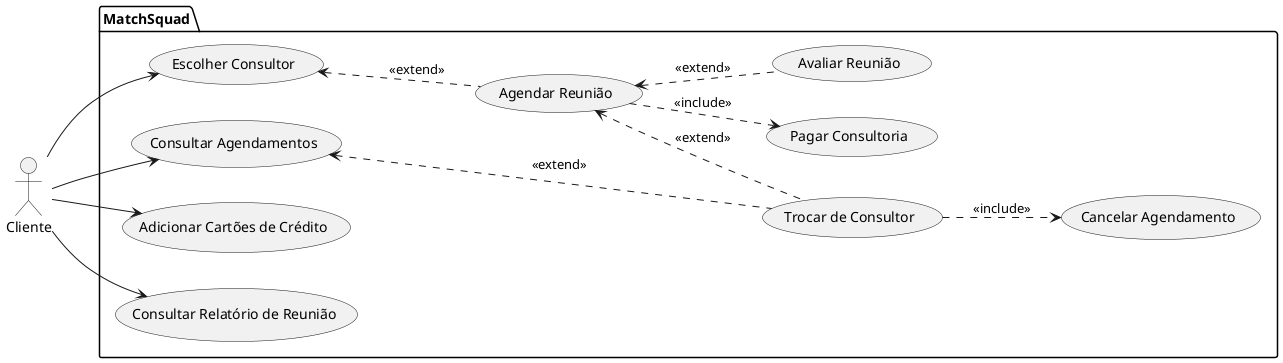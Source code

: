 @startuml "Cliente use-cases"
left to right direction
actor Cliente as C

package MatchSquad {

    usecase "Adicionar Cartões de Crédito" as UC1
    usecase "Agendar Reunião" as UC2
    usecase "Pagar Consultoria" as UC3
    usecase "Cancelar Agendamento" as UC4
    usecase "Avaliar Reunião" as UC5
    usecase "Trocar de Consultor" as UC6
    usecase "Consultar Agendamentos" as UC7
    usecase "Escolher Consultor" as UC8
    usecase "Consultar Relatório de Reunião" as UC9

}

C --> UC1
C --> UC7
C --> UC8
C --> UC9

(UC4)<.up.(UC6): <<include>>
(UC5).up.>(UC2): <<extend>>
(UC6).up.>(UC2): <<extend>>
(UC6)..up.>(UC7): <<extend>>
(UC3)<.up.(UC2): <<include>>
(UC2).up.>(UC8): <<extend>>

@enduml

